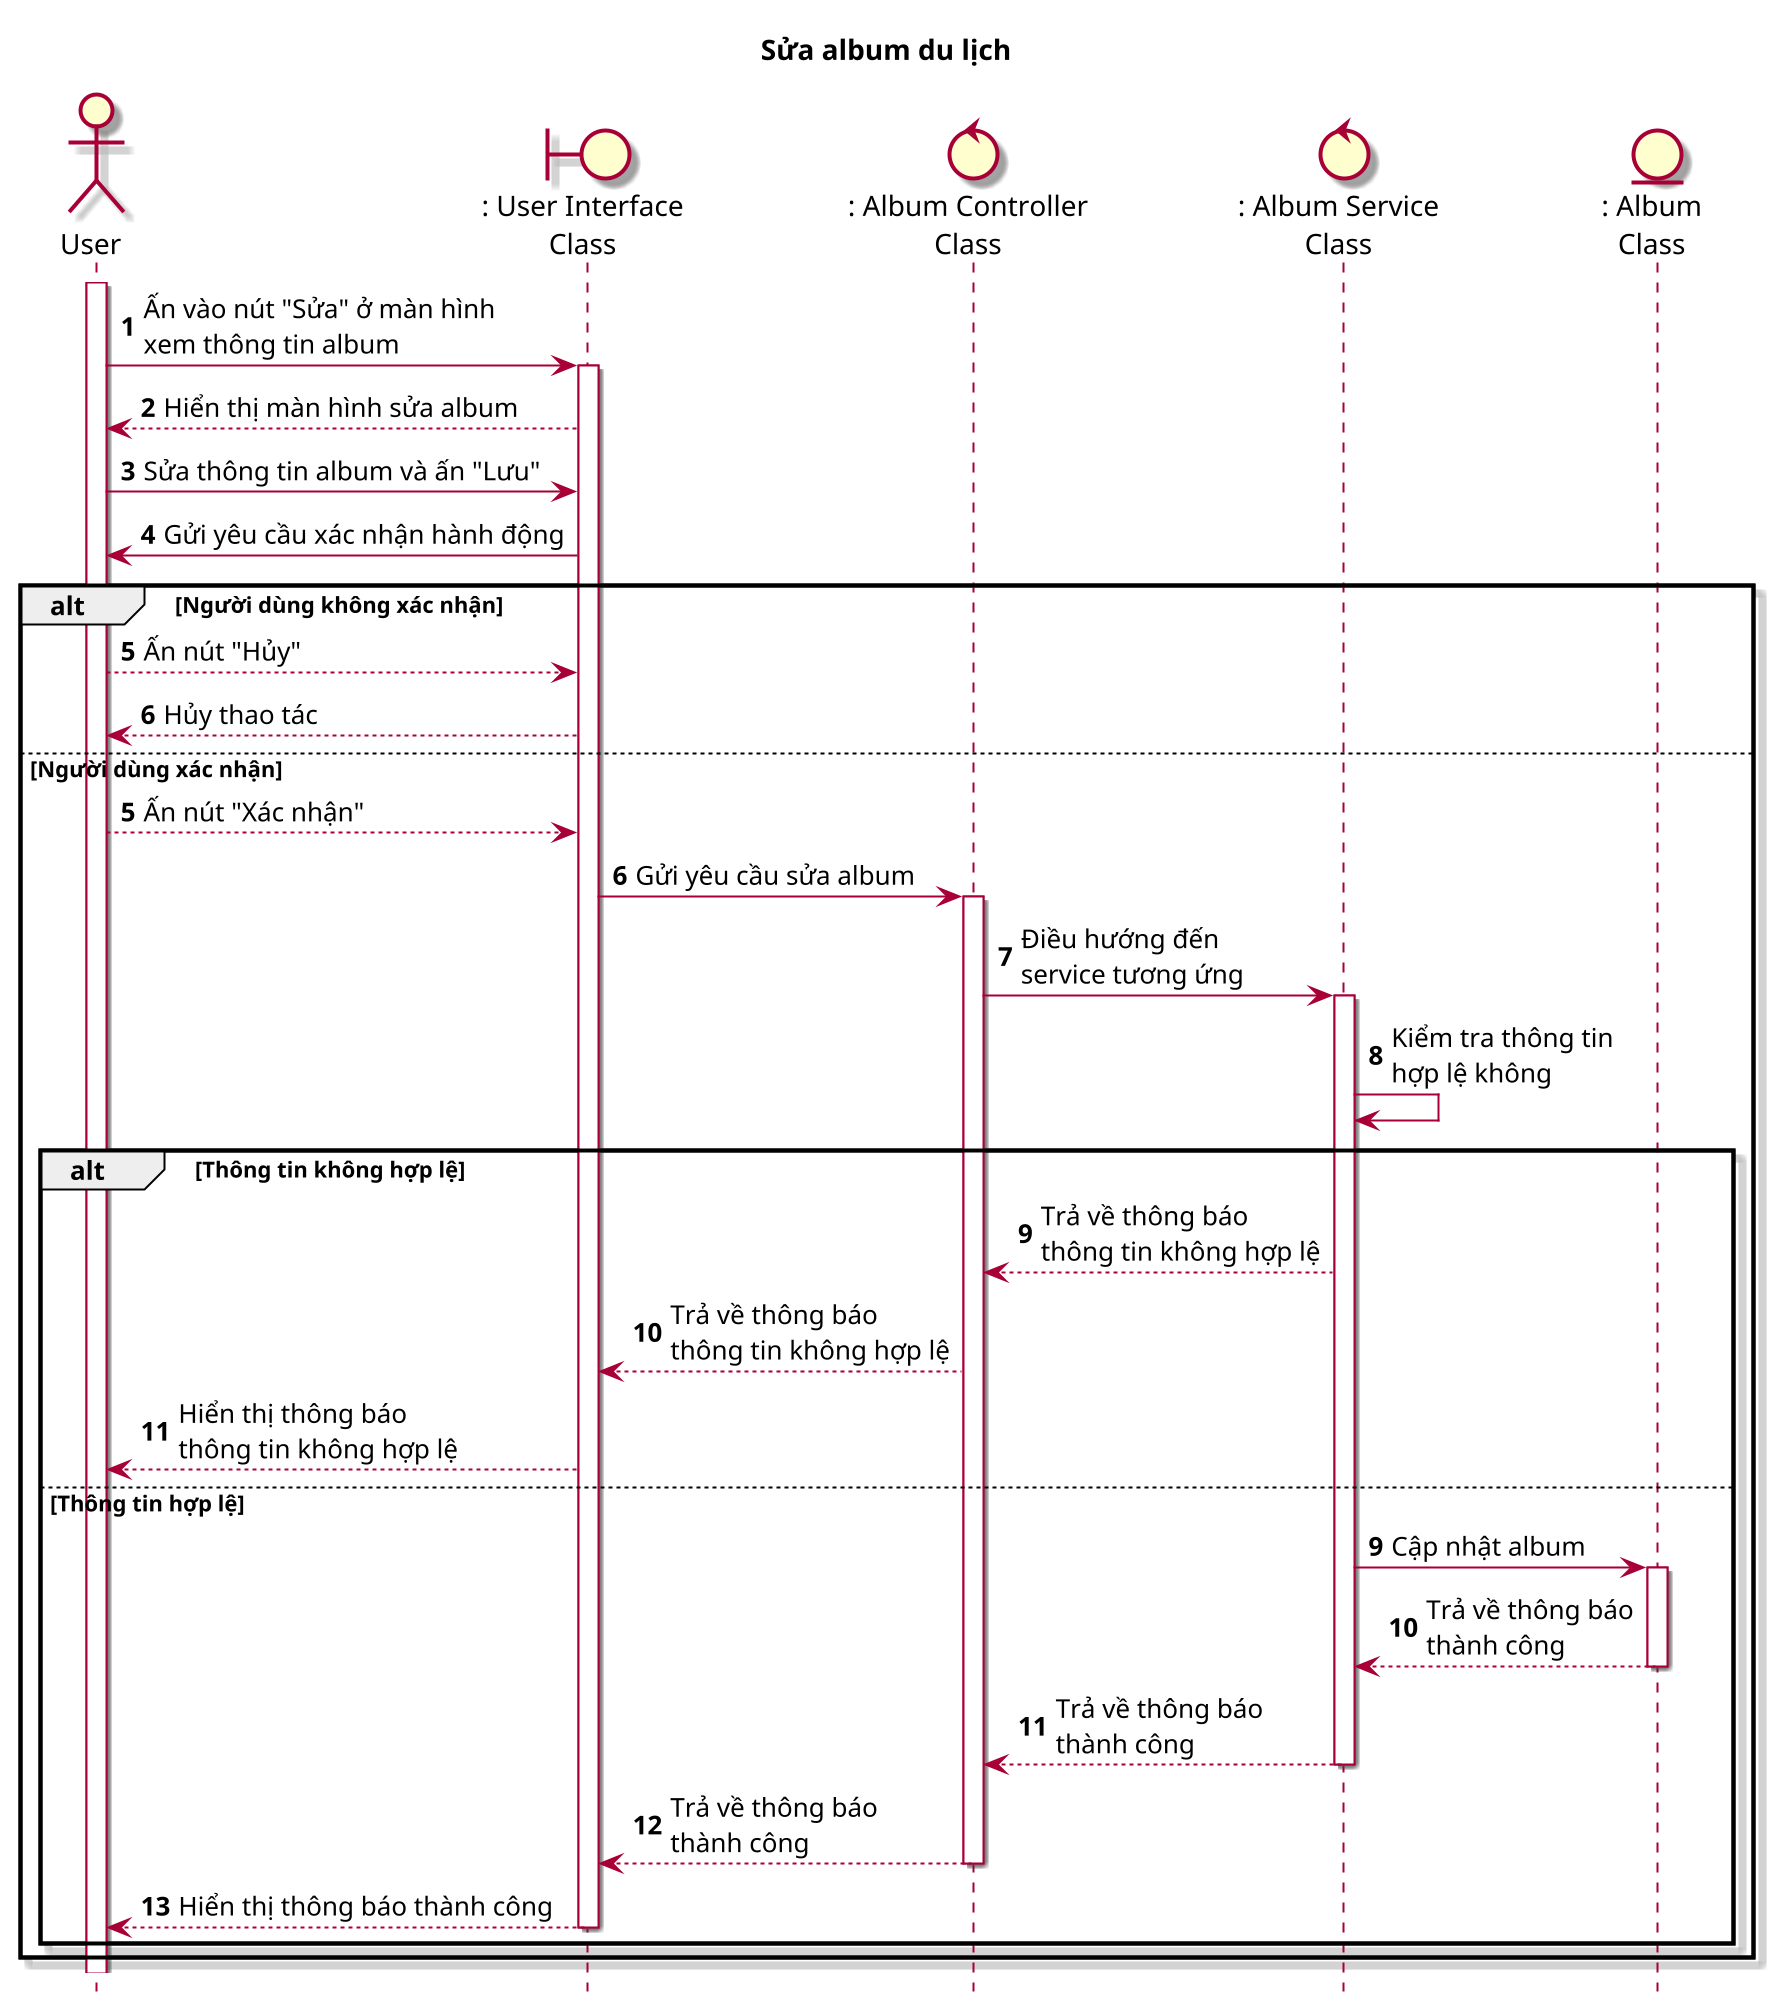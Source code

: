 @startuml SEQ33_SuaAlbumDuLich

title Sửa album du lịch

skin rose
scale 2
hide footbox

actor User as user
boundary ": User Interface\nClass" as ui
control ": Album Controller\nClass" as abc
control ": Album Service\nClass" as abs
entity ": Album\nClass" as ab

autonumber
user++
user -> ui++ : Ấn vào nút "Sửa" ở màn hình\nxem thông tin album
ui --> user : Hiển thị màn hình sửa album
user -> ui : Sửa thông tin album và ấn "Lưu"
ui -> user : Gửi yêu cầu xác nhận hành động
alt Người dùng không xác nhận
    user --> ui : Ấn nút "Hủy"
    ui --> user : Hủy thao tác
else Người dùng xác nhận
    autonumber 5
    user --> ui: Ấn nút "Xác nhận"
    ui -> abc++ : Gửi yêu cầu sửa album
    abc -> abs++ : Điều hướng đến\nservice tương ứng
    abs -> abs : Kiểm tra thông tin\nhợp lệ không
    alt Thông tin không hợp lệ
        abs --> abc : Trả về thông báo\nthông tin không hợp lệ
        abc --> ui : Trả về thông báo\nthông tin không hợp lệ
        ui --> user : Hiển thị thông báo\nthông tin không hợp lệ
    else Thông tin hợp lệ
        autonumber 9
        abs -> ab++ : Cập nhật album
        ab --> abs-- : Trả về thông báo\nthành công
        abs --> abc-- : Trả về thông báo\nthành công
        abc --> ui-- : Trả về thông báo\nthành công
        ui --> user-- : Hiển thị thông báo thành công
    end
end